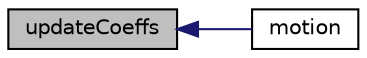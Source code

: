digraph "updateCoeffs"
{
  bgcolor="transparent";
  edge [fontname="Helvetica",fontsize="10",labelfontname="Helvetica",labelfontsize="10"];
  node [fontname="Helvetica",fontsize="10",shape=record];
  rankdir="LR";
  Node354 [label="updateCoeffs",height=0.2,width=0.4,color="black", fillcolor="grey75", style="filled", fontcolor="black"];
  Node354 -> Node355 [dir="back",color="midnightblue",fontsize="10",style="solid",fontname="Helvetica"];
  Node355 [label="motion",height=0.2,width=0.4,color="black",URL="$a22117.html#a3354f683c91b1ad311ddfc2603429b72",tooltip="Return the fluctuation scale. "];
}

